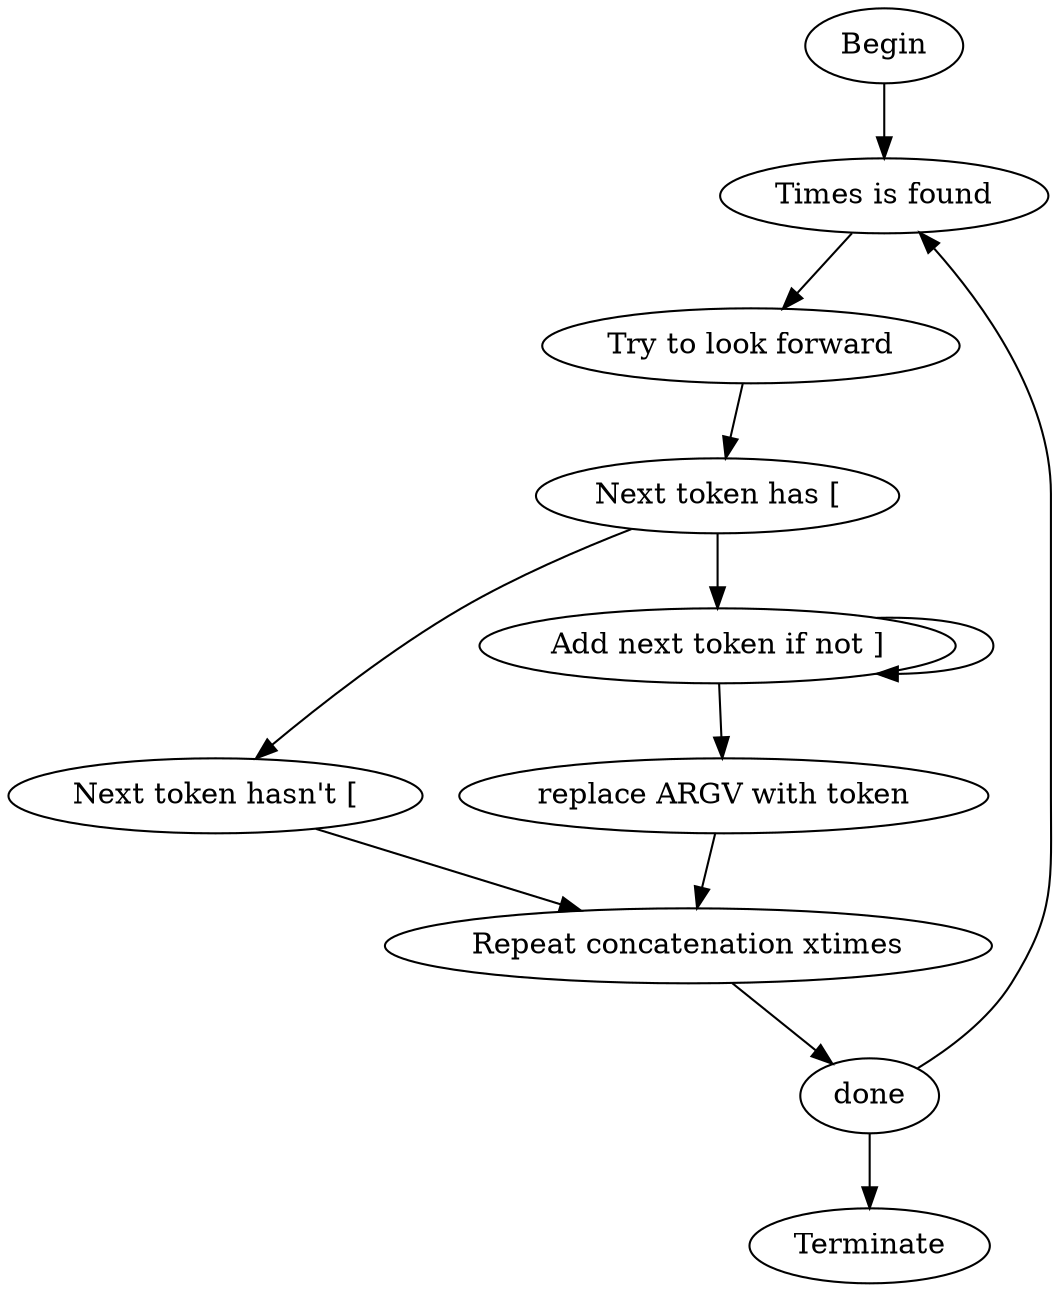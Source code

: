 digraph hierarchy {
	Begin
	1 [label="Times is found"] 
	2 [label="Try to look forward"] 
	3 [label="Next token has ["] 
	4 [label="Next token hasn't ["] 
	5 [label="Repeat concatenation xtimes"] 
	6 [label="done"]
	Terminate
	A [label="Add next token if not ]"] 
	B [label="replace ARGV with token"] 

	Begin->1
	1->2
	2->3
	3->4
	4->5
	5->6
	6->1
	6->Terminate
	3->A
	A->A
	A->B
	B->5
}
